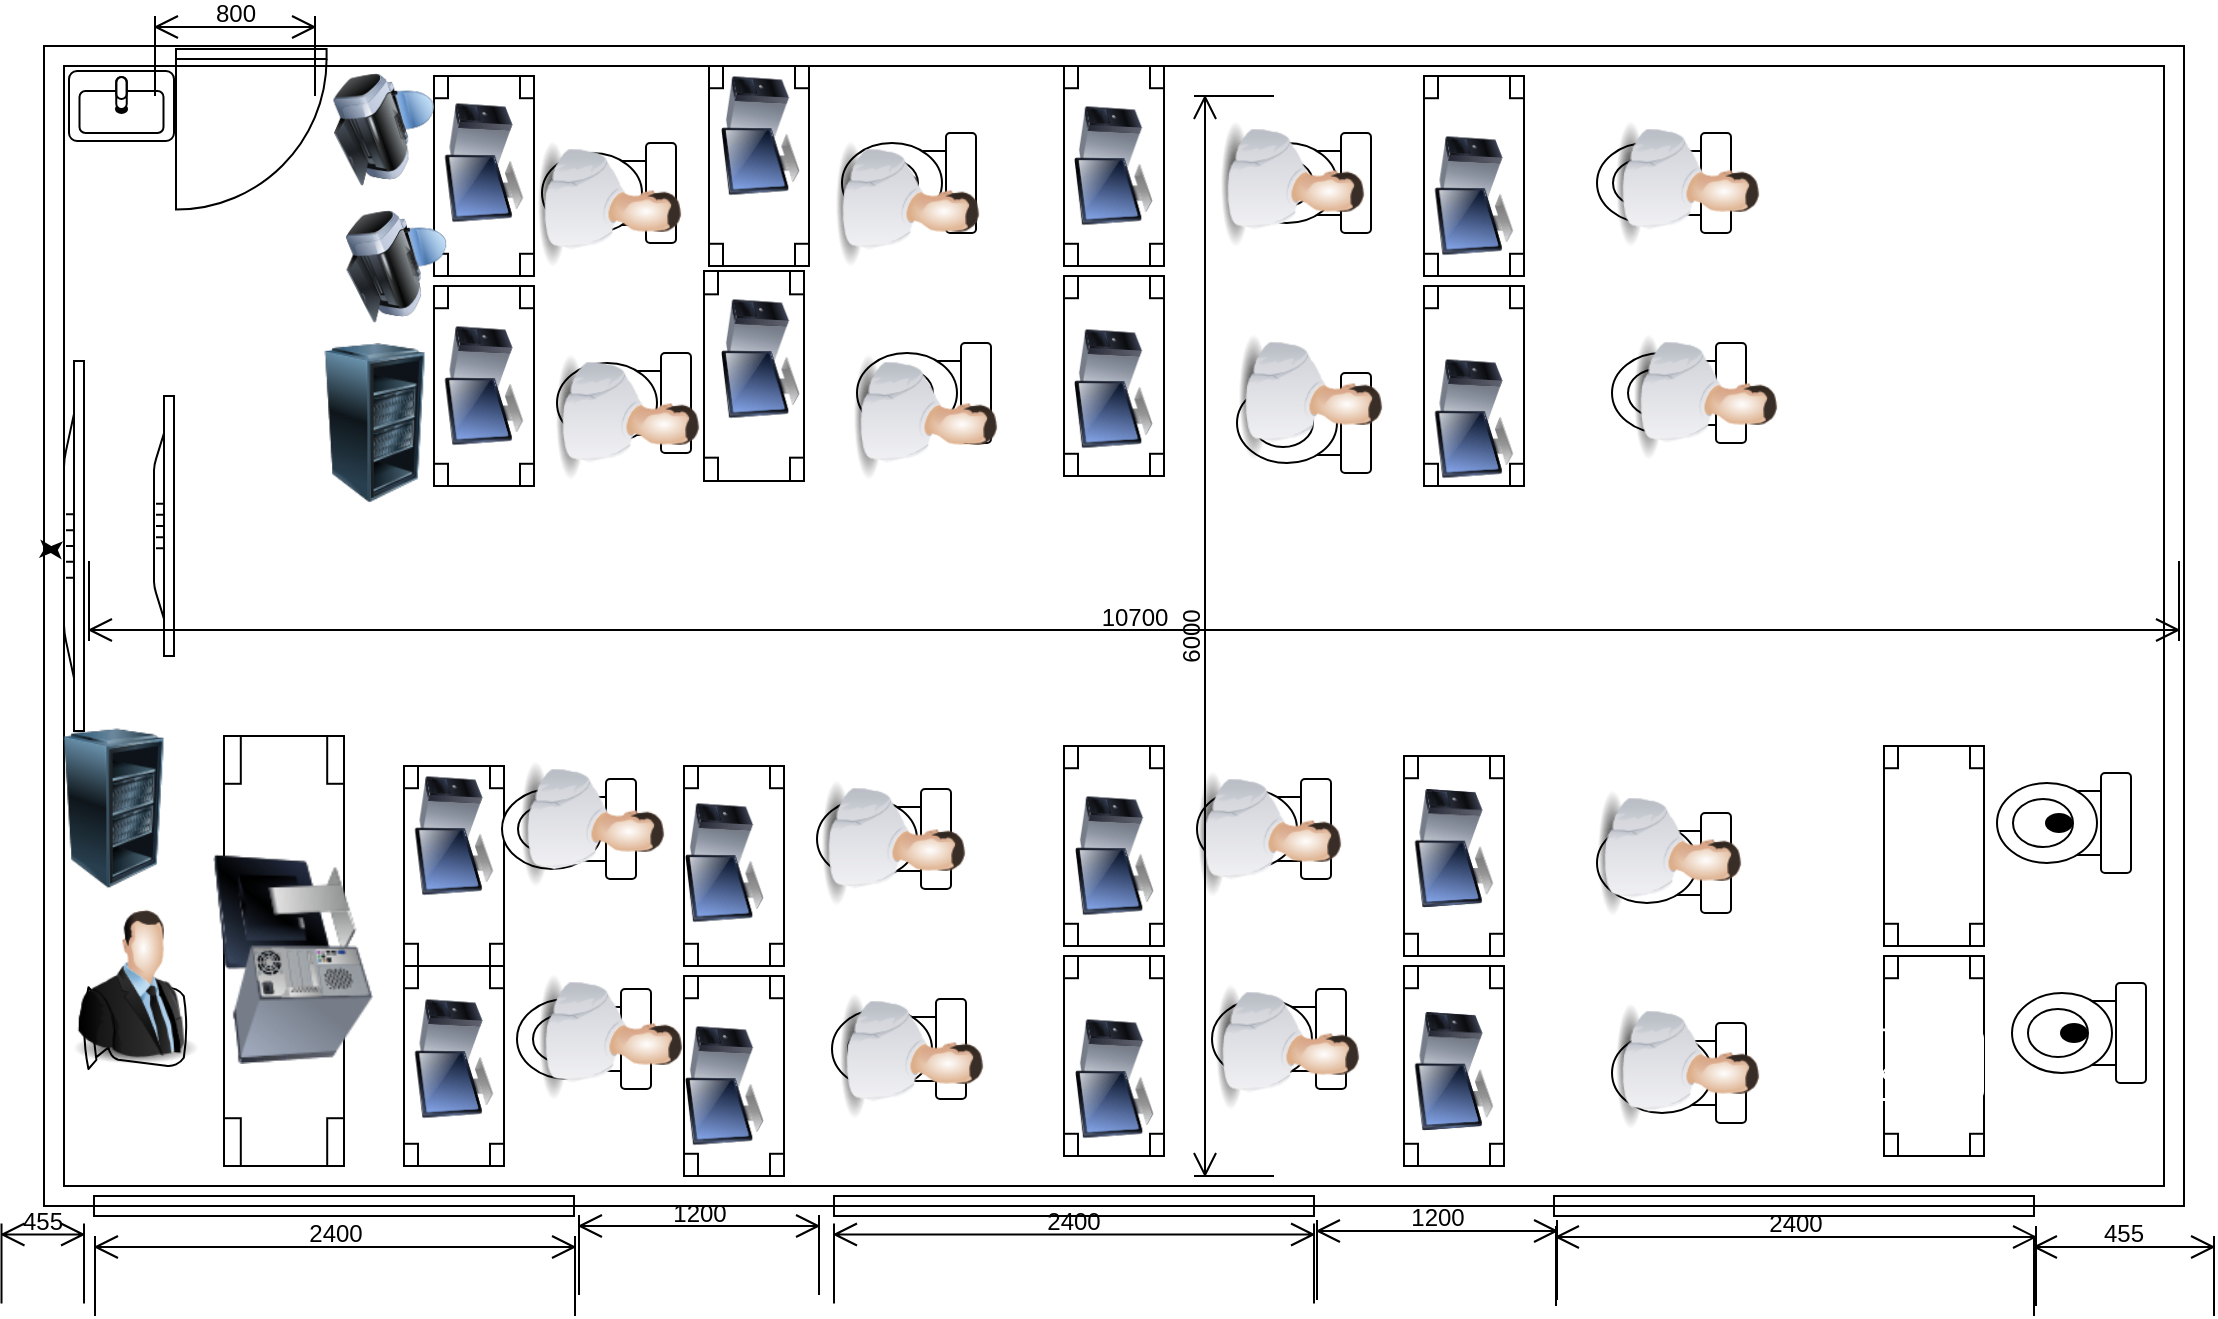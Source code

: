 <mxfile version="24.0.4" type="github">
  <diagram name="Page-1" id="HeFD2c4GuU2t2A8l0plF">
    <mxGraphModel dx="2206" dy="1148" grid="1" gridSize="10" guides="1" tooltips="1" connect="1" arrows="1" fold="1" page="1" pageScale="1" pageWidth="4681" pageHeight="3300" math="0" shadow="0">
      <root>
        <mxCell id="0" />
        <mxCell id="1" parent="0" />
        <mxCell id="A7nooXJ-113mtlK-xGfB-8" value="" style="verticalLabelPosition=bottom;html=1;verticalAlign=top;align=center;shape=mxgraph.floorplan.room;rotation=-90;labelBackgroundColor=none;" vertex="1" parent="1">
          <mxGeometry x="2260" y="60" width="580" height="1070" as="geometry" />
        </mxCell>
        <mxCell id="A7nooXJ-113mtlK-xGfB-10" value="" style="verticalLabelPosition=bottom;html=1;verticalAlign=top;align=center;shape=mxgraph.floorplan.flat_tv;rotation=-90;labelBackgroundColor=none;" vertex="1" parent="1">
          <mxGeometry x="2010" y="540" width="130" height="10" as="geometry" />
        </mxCell>
        <mxCell id="A7nooXJ-113mtlK-xGfB-12" value="" style="verticalLabelPosition=bottom;html=1;verticalAlign=top;align=center;shape=mxgraph.floorplan.table;rotation=90;labelBackgroundColor=none;" vertex="1" parent="1">
          <mxGeometry x="2185" y="345" width="100" height="50" as="geometry" />
        </mxCell>
        <mxCell id="A7nooXJ-113mtlK-xGfB-13" value="" style="verticalLabelPosition=bottom;html=1;verticalAlign=top;align=center;shape=mxgraph.floorplan.table;rotation=90;labelBackgroundColor=none;" vertex="1" parent="1">
          <mxGeometry x="2027.5" y="727.5" width="215" height="60" as="geometry" />
        </mxCell>
        <mxCell id="A7nooXJ-113mtlK-xGfB-14" value="" style="verticalLabelPosition=bottom;html=1;verticalAlign=top;align=center;shape=mxgraph.floorplan.chair;rotation=-90;labelBackgroundColor=none;" vertex="1" parent="1">
          <mxGeometry x="2040" y="770" width="41" height="52" as="geometry" />
        </mxCell>
        <mxCell id="A7nooXJ-113mtlK-xGfB-15" value="" style="verticalLabelPosition=bottom;html=1;verticalAlign=top;align=center;shape=mxgraph.floorplan.window;labelBackgroundColor=none;" vertex="1" parent="1">
          <mxGeometry x="2040" y="880" width="240" height="10" as="geometry" />
        </mxCell>
        <mxCell id="A7nooXJ-113mtlK-xGfB-18" value="" style="verticalLabelPosition=bottom;html=1;verticalAlign=top;align=center;shape=mxgraph.floorplan.window;labelBackgroundColor=none;" vertex="1" parent="1">
          <mxGeometry x="2410" y="880" width="240" height="10" as="geometry" />
        </mxCell>
        <mxCell id="A7nooXJ-113mtlK-xGfB-19" value="" style="verticalLabelPosition=bottom;html=1;verticalAlign=top;align=center;shape=mxgraph.floorplan.window;labelBackgroundColor=none;" vertex="1" parent="1">
          <mxGeometry x="2770" y="880" width="240" height="10" as="geometry" />
        </mxCell>
        <mxCell id="A7nooXJ-113mtlK-xGfB-22" value="" style="verticalLabelPosition=bottom;html=1;verticalAlign=top;align=center;shape=mxgraph.floorplan.table;rotation=90;labelBackgroundColor=none;" vertex="1" parent="1">
          <mxGeometry x="2185" y="450" width="100" height="50" as="geometry" />
        </mxCell>
        <mxCell id="A7nooXJ-113mtlK-xGfB-23" value="" style="verticalLabelPosition=bottom;html=1;verticalAlign=top;align=center;shape=mxgraph.floorplan.table;rotation=90;labelBackgroundColor=none;" vertex="1" parent="1">
          <mxGeometry x="2170" y="690" width="100" height="50" as="geometry" />
        </mxCell>
        <mxCell id="A7nooXJ-113mtlK-xGfB-24" value="" style="verticalLabelPosition=bottom;html=1;verticalAlign=top;align=center;shape=mxgraph.floorplan.table;rotation=90;labelBackgroundColor=none;" vertex="1" parent="1">
          <mxGeometry x="2170" y="790" width="100" height="50" as="geometry" />
        </mxCell>
        <mxCell id="A7nooXJ-113mtlK-xGfB-25" value="" style="verticalLabelPosition=bottom;html=1;verticalAlign=top;align=center;shape=mxgraph.floorplan.table;rotation=90;labelBackgroundColor=none;" vertex="1" parent="1">
          <mxGeometry x="2322.5" y="340" width="100" height="50" as="geometry" />
        </mxCell>
        <mxCell id="A7nooXJ-113mtlK-xGfB-26" value="" style="verticalLabelPosition=bottom;html=1;verticalAlign=top;align=center;shape=mxgraph.floorplan.table;rotation=90;labelBackgroundColor=none;" vertex="1" parent="1">
          <mxGeometry x="2317.5" y="445" width="105" height="50" as="geometry" />
        </mxCell>
        <mxCell id="A7nooXJ-113mtlK-xGfB-27" value="" style="verticalLabelPosition=bottom;html=1;verticalAlign=top;align=center;shape=mxgraph.floorplan.table;rotation=90;labelBackgroundColor=none;" vertex="1" parent="1">
          <mxGeometry x="2500" y="340" width="100" height="50" as="geometry" />
        </mxCell>
        <mxCell id="A7nooXJ-113mtlK-xGfB-28" value="" style="verticalLabelPosition=bottom;html=1;verticalAlign=top;align=center;shape=mxgraph.floorplan.table;rotation=90;labelBackgroundColor=none;" vertex="1" parent="1">
          <mxGeometry x="2500" y="445" width="100" height="50" as="geometry" />
        </mxCell>
        <mxCell id="A7nooXJ-113mtlK-xGfB-29" value="" style="verticalLabelPosition=bottom;html=1;verticalAlign=top;align=center;shape=mxgraph.floorplan.table;rotation=90;labelBackgroundColor=none;" vertex="1" parent="1">
          <mxGeometry x="2680" y="345" width="100" height="50" as="geometry" />
        </mxCell>
        <mxCell id="A7nooXJ-113mtlK-xGfB-30" value="" style="verticalLabelPosition=bottom;html=1;verticalAlign=top;align=center;shape=mxgraph.floorplan.table;rotation=90;labelBackgroundColor=none;" vertex="1" parent="1">
          <mxGeometry x="2680" y="450" width="100" height="50" as="geometry" />
        </mxCell>
        <mxCell id="A7nooXJ-113mtlK-xGfB-31" value="" style="verticalLabelPosition=bottom;html=1;verticalAlign=top;align=center;shape=mxgraph.floorplan.table;rotation=90;labelBackgroundColor=none;" vertex="1" parent="1">
          <mxGeometry x="2310" y="690" width="100" height="50" as="geometry" />
        </mxCell>
        <mxCell id="A7nooXJ-113mtlK-xGfB-32" value="" style="verticalLabelPosition=bottom;html=1;verticalAlign=top;align=center;shape=mxgraph.floorplan.table;rotation=90;labelBackgroundColor=none;" vertex="1" parent="1">
          <mxGeometry x="2310" y="795" width="100" height="50" as="geometry" />
        </mxCell>
        <mxCell id="A7nooXJ-113mtlK-xGfB-33" value="" style="verticalLabelPosition=bottom;html=1;verticalAlign=top;align=center;shape=mxgraph.floorplan.table;rotation=90;labelBackgroundColor=none;" vertex="1" parent="1">
          <mxGeometry x="2500" y="680" width="100" height="50" as="geometry" />
        </mxCell>
        <mxCell id="A7nooXJ-113mtlK-xGfB-34" value="" style="verticalLabelPosition=bottom;html=1;verticalAlign=top;align=center;shape=mxgraph.floorplan.table;rotation=90;labelBackgroundColor=none;" vertex="1" parent="1">
          <mxGeometry x="2500" y="785" width="100" height="50" as="geometry" />
        </mxCell>
        <mxCell id="A7nooXJ-113mtlK-xGfB-35" value="" style="verticalLabelPosition=bottom;html=1;verticalAlign=top;align=center;shape=mxgraph.floorplan.table;rotation=90;labelBackgroundColor=none;" vertex="1" parent="1">
          <mxGeometry x="2670" y="685" width="100" height="50" as="geometry" />
        </mxCell>
        <mxCell id="A7nooXJ-113mtlK-xGfB-36" value="" style="verticalLabelPosition=bottom;html=1;verticalAlign=top;align=center;shape=mxgraph.floorplan.table;rotation=90;labelBackgroundColor=none;" vertex="1" parent="1">
          <mxGeometry x="2670" y="790" width="100" height="50" as="geometry" />
        </mxCell>
        <mxCell id="A7nooXJ-113mtlK-xGfB-37" value="" style="verticalLabelPosition=bottom;html=1;verticalAlign=top;align=center;shape=mxgraph.floorplan.table;rotation=90;labelBackgroundColor=none;" vertex="1" parent="1">
          <mxGeometry x="2910" y="680" width="100" height="50" as="geometry" />
        </mxCell>
        <mxCell id="A7nooXJ-113mtlK-xGfB-38" value="" style="verticalLabelPosition=bottom;html=1;verticalAlign=top;align=center;shape=mxgraph.floorplan.table;rotation=90;labelBackgroundColor=none;" vertex="1" parent="1">
          <mxGeometry x="2910" y="785" width="100" height="50" as="geometry" />
        </mxCell>
        <mxCell id="A7nooXJ-113mtlK-xGfB-39" value="" style="verticalLabelPosition=bottom;html=1;verticalAlign=top;align=center;shape=mxgraph.floorplan.toilet;rotation=90;labelBackgroundColor=none;" vertex="1" parent="1">
          <mxGeometry x="2280" y="450" width="50" height="67" as="geometry" />
        </mxCell>
        <mxCell id="A7nooXJ-113mtlK-xGfB-40" value="" style="verticalLabelPosition=bottom;html=1;verticalAlign=top;align=center;shape=mxgraph.floorplan.toilet;rotation=90;labelBackgroundColor=none;" vertex="1" parent="1">
          <mxGeometry x="2272.5" y="345" width="50" height="67" as="geometry" />
        </mxCell>
        <mxCell id="A7nooXJ-113mtlK-xGfB-41" value="" style="verticalLabelPosition=bottom;html=1;verticalAlign=top;align=center;shape=mxgraph.floorplan.toilet;rotation=90;labelBackgroundColor=none;" vertex="1" parent="1">
          <mxGeometry x="2430" y="445" width="50" height="67" as="geometry" />
        </mxCell>
        <mxCell id="A7nooXJ-113mtlK-xGfB-42" value="" style="verticalLabelPosition=bottom;html=1;verticalAlign=top;align=center;shape=mxgraph.floorplan.toilet;rotation=90;labelBackgroundColor=none;" vertex="1" parent="1">
          <mxGeometry x="2422.5" y="340" width="50" height="67" as="geometry" />
        </mxCell>
        <mxCell id="A7nooXJ-113mtlK-xGfB-43" value="" style="verticalLabelPosition=bottom;html=1;verticalAlign=top;align=center;shape=mxgraph.floorplan.toilet;rotation=90;labelBackgroundColor=none;" vertex="1" parent="1">
          <mxGeometry x="2620" y="460" width="50" height="67" as="geometry" />
        </mxCell>
        <mxCell id="A7nooXJ-113mtlK-xGfB-44" value="" style="verticalLabelPosition=bottom;html=1;verticalAlign=top;align=center;shape=mxgraph.floorplan.toilet;rotation=90;labelBackgroundColor=none;" vertex="1" parent="1">
          <mxGeometry x="2620" y="340" width="50" height="67" as="geometry" />
        </mxCell>
        <mxCell id="A7nooXJ-113mtlK-xGfB-45" value="" style="verticalLabelPosition=bottom;html=1;verticalAlign=top;align=center;shape=mxgraph.floorplan.toilet;rotation=90;labelBackgroundColor=none;" vertex="1" parent="1">
          <mxGeometry x="2807.5" y="445" width="50" height="67" as="geometry" />
        </mxCell>
        <mxCell id="A7nooXJ-113mtlK-xGfB-46" value="" style="verticalLabelPosition=bottom;html=1;verticalAlign=top;align=center;shape=mxgraph.floorplan.toilet;rotation=90;labelBackgroundColor=none;" vertex="1" parent="1">
          <mxGeometry x="2800" y="340" width="50" height="67" as="geometry" />
        </mxCell>
        <mxCell id="A7nooXJ-113mtlK-xGfB-47" value="" style="verticalLabelPosition=bottom;html=1;verticalAlign=top;align=center;shape=mxgraph.floorplan.toilet;rotation=90;labelBackgroundColor=none;" vertex="1" parent="1">
          <mxGeometry x="2260" y="768" width="50" height="67" as="geometry" />
        </mxCell>
        <mxCell id="A7nooXJ-113mtlK-xGfB-48" value="" style="verticalLabelPosition=bottom;html=1;verticalAlign=top;align=center;shape=mxgraph.floorplan.toilet;rotation=90;labelBackgroundColor=none;" vertex="1" parent="1">
          <mxGeometry x="2252.5" y="663" width="50" height="67" as="geometry" />
        </mxCell>
        <mxCell id="A7nooXJ-113mtlK-xGfB-49" value="" style="verticalLabelPosition=bottom;html=1;verticalAlign=top;align=center;shape=mxgraph.floorplan.toilet;rotation=90;labelBackgroundColor=none;" vertex="1" parent="1">
          <mxGeometry x="2417.5" y="773" width="50" height="67" as="geometry" />
        </mxCell>
        <mxCell id="A7nooXJ-113mtlK-xGfB-50" value="" style="verticalLabelPosition=bottom;html=1;verticalAlign=top;align=center;shape=mxgraph.floorplan.toilet;rotation=90;labelBackgroundColor=none;" vertex="1" parent="1">
          <mxGeometry x="2410" y="668" width="50" height="67" as="geometry" />
        </mxCell>
        <mxCell id="A7nooXJ-113mtlK-xGfB-51" value="" style="verticalLabelPosition=bottom;html=1;verticalAlign=top;align=center;shape=mxgraph.floorplan.toilet;rotation=90;labelBackgroundColor=none;" vertex="1" parent="1">
          <mxGeometry x="2607.5" y="768" width="50" height="67" as="geometry" />
        </mxCell>
        <mxCell id="A7nooXJ-113mtlK-xGfB-52" value="" style="verticalLabelPosition=bottom;html=1;verticalAlign=top;align=center;shape=mxgraph.floorplan.toilet;rotation=90;labelBackgroundColor=none;" vertex="1" parent="1">
          <mxGeometry x="2600" y="663" width="50" height="67" as="geometry" />
        </mxCell>
        <mxCell id="A7nooXJ-113mtlK-xGfB-53" value="" style="verticalLabelPosition=bottom;html=1;verticalAlign=top;align=center;shape=mxgraph.floorplan.toilet;rotation=90;labelBackgroundColor=none;" vertex="1" parent="1">
          <mxGeometry x="2807.5" y="785" width="50" height="67" as="geometry" />
        </mxCell>
        <mxCell id="A7nooXJ-113mtlK-xGfB-54" value="" style="verticalLabelPosition=bottom;html=1;verticalAlign=top;align=center;shape=mxgraph.floorplan.toilet;rotation=90;labelBackgroundColor=none;" vertex="1" parent="1">
          <mxGeometry x="2800" y="680" width="50" height="67" as="geometry" />
        </mxCell>
        <mxCell id="A7nooXJ-113mtlK-xGfB-55" value="" style="verticalLabelPosition=bottom;html=1;verticalAlign=top;align=center;shape=mxgraph.floorplan.toilet;rotation=90;labelBackgroundColor=none;" vertex="1" parent="1">
          <mxGeometry x="3007.5" y="765" width="50" height="67" as="geometry" />
        </mxCell>
        <mxCell id="A7nooXJ-113mtlK-xGfB-56" value="" style="verticalLabelPosition=bottom;html=1;verticalAlign=top;align=center;shape=mxgraph.floorplan.toilet;rotation=90;labelBackgroundColor=none;" vertex="1" parent="1">
          <mxGeometry x="3000" y="660" width="50" height="67" as="geometry" />
        </mxCell>
        <mxCell id="A7nooXJ-113mtlK-xGfB-65" value="&lt;span style=&quot;color: rgba(0, 0, 0, 0); font-family: monospace; font-size: 0px; text-align: start;&quot;&gt;%3CmxGraphModel%3E%3Croot%3E%3CmxCell%20id%3D%220%22%2F%3E%3CmxCell%20id%3D%221%22%20parent%3D%220%22%2F%3E%3CmxCell%20id%3D%222%22%20value%3D%22%22%20style%3D%22points%3D%5B%5B0.13%2C0.02%2C0%5D%2C%5B0.5%2C0%2C0%5D%2C%5B0.87%2C0.02%2C0%5D%2C%5B0.885%2C0.4%2C0%5D%2C%5B0.985%2C0.985%2C0%5D%2C%5B0.5%2C1%2C0%5D%2C%5B0.015%2C0.985%2C0%5D%2C%5B0.115%2C0.4%2C0%5D%5D%3BverticalLabelPosition%3Dbottom%3Bsketch%3D0%3Bhtml%3D1%3BverticalAlign%3Dtop%3Baspect%3Dfixed%3Balign%3Dcenter%3BpointerEvents%3D1%3Bshape%3Dmxgraph.cisco19.laptop%3BfillColor%3D%23005073%3BstrokeColor%3Dnone%3Brotation%3D-90%3B%22%20vertex%3D%221%22%20parent%3D%221%22%3E%3CmxGeometry%20x%3D%222210%22%20y%3D%22460%22%20width%3D%2250%22%20height%3D%2235%22%20as%3D%22geometry%22%2F%3E%3C%2FmxCell%3E%3C%2Froot%3E%3C%2FmxGraphModel%3E&lt;/span&gt;" style="points=[[0.13,0.02,0],[0.5,0,0],[0.87,0.02,0],[0.885,0.4,0],[0.985,0.985,0],[0.5,1,0],[0.015,0.985,0],[0.115,0.4,0]];verticalLabelPosition=bottom;sketch=0;html=1;verticalAlign=top;aspect=fixed;align=center;pointerEvents=1;shape=mxgraph.cisco19.laptop;strokeColor=none;rotation=-90;labelBackgroundColor=none;" vertex="1" parent="1">
          <mxGeometry x="2192.5" y="800" width="50" height="35" as="geometry" />
        </mxCell>
        <mxCell id="A7nooXJ-113mtlK-xGfB-66" value="" style="points=[[0.13,0.02,0],[0.5,0,0],[0.87,0.02,0],[0.885,0.4,0],[0.985,0.985,0],[0.5,1,0],[0.015,0.985,0],[0.115,0.4,0]];verticalLabelPosition=bottom;sketch=0;html=1;verticalAlign=top;aspect=fixed;align=center;pointerEvents=1;shape=mxgraph.cisco19.laptop;strokeColor=none;rotation=-90;labelBackgroundColor=none;" vertex="1" parent="1">
          <mxGeometry x="2192.5" y="692.5" width="50" height="35" as="geometry" />
        </mxCell>
        <mxCell id="A7nooXJ-113mtlK-xGfB-67" value="&lt;span style=&quot;color: rgba(0, 0, 0, 0); font-family: monospace; font-size: 0px; text-align: start;&quot;&gt;%3CmxGraphModel%3E%3Croot%3E%3CmxCell%20id%3D%220%22%2F%3E%3CmxCell%20id%3D%221%22%20parent%3D%220%22%2F%3E%3CmxCell%20id%3D%222%22%20value%3D%22%22%20style%3D%22points%3D%5B%5B0.13%2C0.02%2C0%5D%2C%5B0.5%2C0%2C0%5D%2C%5B0.87%2C0.02%2C0%5D%2C%5B0.885%2C0.4%2C0%5D%2C%5B0.985%2C0.985%2C0%5D%2C%5B0.5%2C1%2C0%5D%2C%5B0.015%2C0.985%2C0%5D%2C%5B0.115%2C0.4%2C0%5D%5D%3BverticalLabelPosition%3Dbottom%3Bsketch%3D0%3Bhtml%3D1%3BverticalAlign%3Dtop%3Baspect%3Dfixed%3Balign%3Dcenter%3BpointerEvents%3D1%3Bshape%3Dmxgraph.cisco19.laptop%3BfillColor%3D%23005073%3BstrokeColor%3Dnone%3Brotation%3D-90%3B%22%20vertex%3D%221%22%20parent%3D%221%22%3E%3CmxGeometry%20x%3D%222210%22%20y%3D%22460%22%20width%3D%2250%22%20height%3D%2235%22%20as%3D%22geometry%22%2F%3E%3C%2FmxCell%3E%3C%2Froot%3E%3C%2FmxGraphModel%3E&lt;/span&gt;" style="points=[[0.13,0.02,0],[0.5,0,0],[0.87,0.02,0],[0.885,0.4,0],[0.985,0.985,0],[0.5,1,0],[0.015,0.985,0],[0.115,0.4,0]];verticalLabelPosition=bottom;sketch=0;html=1;verticalAlign=top;aspect=fixed;align=center;pointerEvents=1;shape=mxgraph.cisco19.laptop;strokeColor=none;rotation=-90;labelBackgroundColor=none;" vertex="1" parent="1">
          <mxGeometry x="2335" y="817" width="50" height="35" as="geometry" />
        </mxCell>
        <mxCell id="A7nooXJ-113mtlK-xGfB-68" value="" style="points=[[0.13,0.02,0],[0.5,0,0],[0.87,0.02,0],[0.885,0.4,0],[0.985,0.985,0],[0.5,1,0],[0.015,0.985,0],[0.115,0.4,0]];verticalLabelPosition=bottom;sketch=0;html=1;verticalAlign=top;aspect=fixed;align=center;pointerEvents=1;shape=mxgraph.cisco19.laptop;strokeColor=none;rotation=-90;labelBackgroundColor=none;" vertex="1" parent="1">
          <mxGeometry x="2335" y="709.5" width="50" height="35" as="geometry" />
        </mxCell>
        <mxCell id="A7nooXJ-113mtlK-xGfB-69" value="&lt;span style=&quot;color: rgba(0, 0, 0, 0); font-family: monospace; font-size: 0px; text-align: start;&quot;&gt;%3CmxGraphModel%3E%3Croot%3E%3CmxCell%20id%3D%220%22%2F%3E%3CmxCell%20id%3D%221%22%20parent%3D%220%22%2F%3E%3CmxCell%20id%3D%222%22%20value%3D%22%22%20style%3D%22points%3D%5B%5B0.13%2C0.02%2C0%5D%2C%5B0.5%2C0%2C0%5D%2C%5B0.87%2C0.02%2C0%5D%2C%5B0.885%2C0.4%2C0%5D%2C%5B0.985%2C0.985%2C0%5D%2C%5B0.5%2C1%2C0%5D%2C%5B0.015%2C0.985%2C0%5D%2C%5B0.115%2C0.4%2C0%5D%5D%3BverticalLabelPosition%3Dbottom%3Bsketch%3D0%3Bhtml%3D1%3BverticalAlign%3Dtop%3Baspect%3Dfixed%3Balign%3Dcenter%3BpointerEvents%3D1%3Bshape%3Dmxgraph.cisco19.laptop%3BfillColor%3D%23005073%3BstrokeColor%3Dnone%3Brotation%3D-90%3B%22%20vertex%3D%221%22%20parent%3D%221%22%3E%3CmxGeometry%20x%3D%222210%22%20y%3D%22460%22%20width%3D%2250%22%20height%3D%2235%22%20as%3D%22geometry%22%2F%3E%3C%2FmxCell%3E%3C%2Froot%3E%3C%2FmxGraphModel%3E&lt;/span&gt;" style="points=[[0.13,0.02,0],[0.5,0,0],[0.87,0.02,0],[0.885,0.4,0],[0.985,0.985,0],[0.5,1,0],[0.015,0.985,0],[0.115,0.4,0]];verticalLabelPosition=bottom;sketch=0;html=1;verticalAlign=top;aspect=fixed;align=center;pointerEvents=1;shape=mxgraph.cisco19.laptop;strokeColor=none;rotation=-90;labelBackgroundColor=none;" vertex="1" parent="1">
          <mxGeometry x="2520" y="793.75" width="50" height="35" as="geometry" />
        </mxCell>
        <mxCell id="A7nooXJ-113mtlK-xGfB-70" value="" style="points=[[0.13,0.02,0],[0.5,0,0],[0.87,0.02,0],[0.885,0.4,0],[0.985,0.985,0],[0.5,1,0],[0.015,0.985,0],[0.115,0.4,0]];verticalLabelPosition=bottom;sketch=0;html=1;verticalAlign=top;aspect=fixed;align=center;pointerEvents=1;shape=mxgraph.cisco19.laptop;strokeColor=none;rotation=-90;labelBackgroundColor=none;" vertex="1" parent="1">
          <mxGeometry x="2520" y="686.25" width="50" height="35" as="geometry" />
        </mxCell>
        <mxCell id="A7nooXJ-113mtlK-xGfB-71" value="&lt;span style=&quot;color: rgba(0, 0, 0, 0); font-family: monospace; font-size: 0px; text-align: start;&quot;&gt;%3CmxGraphModel%3E%3Croot%3E%3CmxCell%20id%3D%220%22%2F%3E%3CmxCell%20id%3D%221%22%20parent%3D%220%22%2F%3E%3CmxCell%20id%3D%222%22%20value%3D%22%22%20style%3D%22points%3D%5B%5B0.13%2C0.02%2C0%5D%2C%5B0.5%2C0%2C0%5D%2C%5B0.87%2C0.02%2C0%5D%2C%5B0.885%2C0.4%2C0%5D%2C%5B0.985%2C0.985%2C0%5D%2C%5B0.5%2C1%2C0%5D%2C%5B0.015%2C0.985%2C0%5D%2C%5B0.115%2C0.4%2C0%5D%5D%3BverticalLabelPosition%3Dbottom%3Bsketch%3D0%3Bhtml%3D1%3BverticalAlign%3Dtop%3Baspect%3Dfixed%3Balign%3Dcenter%3BpointerEvents%3D1%3Bshape%3Dmxgraph.cisco19.laptop%3BfillColor%3D%23005073%3BstrokeColor%3Dnone%3Brotation%3D-90%3B%22%20vertex%3D%221%22%20parent%3D%221%22%3E%3CmxGeometry%20x%3D%222210%22%20y%3D%22460%22%20width%3D%2250%22%20height%3D%2235%22%20as%3D%22geometry%22%2F%3E%3C%2FmxCell%3E%3C%2Froot%3E%3C%2FmxGraphModel%3E&lt;/span&gt;" style="points=[[0.13,0.02,0],[0.5,0,0],[0.87,0.02,0],[0.885,0.4,0],[0.985,0.985,0],[0.5,1,0],[0.015,0.985,0],[0.115,0.4,0]];verticalLabelPosition=bottom;sketch=0;html=1;verticalAlign=top;aspect=fixed;align=center;pointerEvents=1;shape=mxgraph.cisco19.laptop;strokeColor=none;rotation=-90;labelBackgroundColor=none;" vertex="1" parent="1">
          <mxGeometry x="2695" y="787.5" width="50" height="35" as="geometry" />
        </mxCell>
        <mxCell id="A7nooXJ-113mtlK-xGfB-72" value="" style="points=[[0.13,0.02,0],[0.5,0,0],[0.87,0.02,0],[0.885,0.4,0],[0.985,0.985,0],[0.5,1,0],[0.015,0.985,0],[0.115,0.4,0]];verticalLabelPosition=bottom;sketch=0;html=1;verticalAlign=top;aspect=fixed;align=center;pointerEvents=1;shape=mxgraph.cisco19.laptop;strokeColor=none;rotation=-90;labelBackgroundColor=none;" vertex="1" parent="1">
          <mxGeometry x="2695" y="680" width="50" height="35" as="geometry" />
        </mxCell>
        <mxCell id="A7nooXJ-113mtlK-xGfB-76" value="" style="points=[[0.03,0.36,0],[0.18,0,0],[0.5,0.34,0],[0.82,0,0],[0.97,0.36,0],[1,0.67,0],[0.975,0.975,0],[0.5,1,0],[0.025,0.975,0],[0,0.67,0]];verticalLabelPosition=bottom;sketch=0;html=1;verticalAlign=top;aspect=fixed;align=center;pointerEvents=1;shape=mxgraph.cisco19.wireless_access_point;strokeColor=none;labelBackgroundColor=none;" vertex="1" parent="1">
          <mxGeometry x="2930" y="777.5" width="55" height="55" as="geometry" />
        </mxCell>
        <mxCell id="A7nooXJ-113mtlK-xGfB-80" value="" style="verticalLabelPosition=bottom;html=1;verticalAlign=top;align=center;shape=mxgraph.floorplan.sink_22;labelBackgroundColor=none;" vertex="1" parent="1">
          <mxGeometry x="2027.5" y="317.5" width="52.5" height="35" as="geometry" />
        </mxCell>
        <mxCell id="A7nooXJ-113mtlK-xGfB-81" value="" style="verticalLabelPosition=bottom;html=1;verticalAlign=top;align=center;shape=mxgraph.floorplan.flat_tv;rotation=-90;labelBackgroundColor=none;" vertex="1" parent="1">
          <mxGeometry x="1937.5" y="550" width="185" height="10" as="geometry" />
        </mxCell>
        <mxCell id="A7nooXJ-113mtlK-xGfB-82" value="" style="verticalLabelPosition=bottom;html=1;verticalAlign=top;align=center;shape=mxgraph.floorplan.doorLeft;aspect=fixed;labelBackgroundColor=none;" vertex="1" parent="1">
          <mxGeometry x="2081" y="306.5" width="75.29" height="80" as="geometry" />
        </mxCell>
        <mxCell id="A7nooXJ-113mtlK-xGfB-85" value="" style="image;html=1;image=img/lib/clip_art/people/Suit_Man_128x128.png;labelBackgroundColor=none;" vertex="1" parent="1">
          <mxGeometry x="2020.5" y="735" width="80" height="80" as="geometry" />
        </mxCell>
        <mxCell id="A7nooXJ-113mtlK-xGfB-86" value="" style="image;html=1;image=img/lib/clip_art/people/Worker_Man_128x128.png;rotation=90;labelBackgroundColor=none;" vertex="1" parent="1">
          <mxGeometry x="2261" y="343.5" width="80" height="80" as="geometry" />
        </mxCell>
        <mxCell id="A7nooXJ-113mtlK-xGfB-87" value="" style="image;html=1;image=img/lib/clip_art/people/Worker_Man_128x128.png;rotation=90;labelBackgroundColor=none;" vertex="1" parent="1">
          <mxGeometry x="2270" y="450" width="80" height="80" as="geometry" />
        </mxCell>
        <mxCell id="A7nooXJ-113mtlK-xGfB-90" value="" style="image;html=1;image=img/lib/clip_art/people/Worker_Man_128x128.png;rotation=90;labelBackgroundColor=none;" vertex="1" parent="1">
          <mxGeometry x="2410" y="343.5" width="80" height="80" as="geometry" />
        </mxCell>
        <mxCell id="A7nooXJ-113mtlK-xGfB-91" value="" style="image;html=1;image=img/lib/clip_art/people/Worker_Man_128x128.png;rotation=90;labelBackgroundColor=none;" vertex="1" parent="1">
          <mxGeometry x="2419" y="450" width="80" height="80" as="geometry" />
        </mxCell>
        <mxCell id="A7nooXJ-113mtlK-xGfB-92" value="" style="image;html=1;image=img/lib/clip_art/people/Worker_Man_128x128.png;rotation=90;labelBackgroundColor=none;" vertex="1" parent="1">
          <mxGeometry x="2602.5" y="333.5" width="80" height="80" as="geometry" />
        </mxCell>
        <mxCell id="A7nooXJ-113mtlK-xGfB-93" value="" style="image;html=1;image=img/lib/clip_art/people/Worker_Man_128x128.png;rotation=90;labelBackgroundColor=none;" vertex="1" parent="1">
          <mxGeometry x="2611.5" y="440" width="80" height="80" as="geometry" />
        </mxCell>
        <mxCell id="A7nooXJ-113mtlK-xGfB-95" value="" style="image;html=1;image=img/lib/clip_art/people/Worker_Man_128x128.png;rotation=90;labelBackgroundColor=none;" vertex="1" parent="1">
          <mxGeometry x="2800" y="333.5" width="80" height="80" as="geometry" />
        </mxCell>
        <mxCell id="A7nooXJ-113mtlK-xGfB-96" value="" style="image;html=1;image=img/lib/clip_art/people/Worker_Man_128x128.png;rotation=90;labelBackgroundColor=none;" vertex="1" parent="1">
          <mxGeometry x="2809" y="440" width="80" height="80" as="geometry" />
        </mxCell>
        <mxCell id="A7nooXJ-113mtlK-xGfB-97" value="" style="image;html=1;image=img/lib/clip_art/people/Worker_Man_128x128.png;rotation=90;labelBackgroundColor=none;" vertex="1" parent="1">
          <mxGeometry x="2252.5" y="653.5" width="80" height="80" as="geometry" />
        </mxCell>
        <mxCell id="A7nooXJ-113mtlK-xGfB-98" value="" style="image;html=1;image=img/lib/clip_art/people/Worker_Man_128x128.png;rotation=90;labelBackgroundColor=none;" vertex="1" parent="1">
          <mxGeometry x="2261.5" y="760" width="80" height="80" as="geometry" />
        </mxCell>
        <mxCell id="A7nooXJ-113mtlK-xGfB-99" value="" style="image;html=1;image=img/lib/clip_art/people/Worker_Man_128x128.png;rotation=90;labelBackgroundColor=none;" vertex="1" parent="1">
          <mxGeometry x="2403" y="663" width="80" height="80" as="geometry" />
        </mxCell>
        <mxCell id="A7nooXJ-113mtlK-xGfB-100" value="" style="image;html=1;image=img/lib/clip_art/people/Worker_Man_128x128.png;rotation=90;labelBackgroundColor=none;" vertex="1" parent="1">
          <mxGeometry x="2412" y="769.5" width="80" height="80" as="geometry" />
        </mxCell>
        <mxCell id="A7nooXJ-113mtlK-xGfB-101" value="" style="image;html=1;image=img/lib/clip_art/people/Worker_Man_128x128.png;rotation=90;labelBackgroundColor=none;" vertex="1" parent="1">
          <mxGeometry x="2591" y="658.5" width="80" height="80" as="geometry" />
        </mxCell>
        <mxCell id="A7nooXJ-113mtlK-xGfB-102" value="" style="image;html=1;image=img/lib/clip_art/people/Worker_Man_128x128.png;rotation=90;labelBackgroundColor=none;" vertex="1" parent="1">
          <mxGeometry x="2600" y="765" width="80" height="80" as="geometry" />
        </mxCell>
        <mxCell id="A7nooXJ-113mtlK-xGfB-103" value="" style="image;html=1;image=img/lib/clip_art/people/Worker_Man_128x128.png;rotation=90;labelBackgroundColor=none;" vertex="1" parent="1">
          <mxGeometry x="2791" y="668" width="80" height="80" as="geometry" />
        </mxCell>
        <mxCell id="A7nooXJ-113mtlK-xGfB-104" value="" style="image;html=1;image=img/lib/clip_art/people/Worker_Man_128x128.png;rotation=90;labelBackgroundColor=none;" vertex="1" parent="1">
          <mxGeometry x="2800" y="774.5" width="80" height="80" as="geometry" />
        </mxCell>
        <mxCell id="A7nooXJ-113mtlK-xGfB-106" value="" style="endArrow=classic;startArrow=classic;html=1;rounded=0;exitX=0.489;exitY=-0.3;exitDx=0;exitDy=0;exitPerimeter=0;labelBackgroundColor=none;fontColor=default;" edge="1" parent="1" source="A7nooXJ-113mtlK-xGfB-81" target="A7nooXJ-113mtlK-xGfB-8">
          <mxGeometry width="50" height="50" relative="1" as="geometry">
            <mxPoint x="2590" y="570" as="sourcePoint" />
            <mxPoint x="2640" y="520" as="targetPoint" />
          </mxGeometry>
        </mxCell>
        <mxCell id="A7nooXJ-113mtlK-xGfB-108" value="10700" style="shape=dimension;direction=north;whiteSpace=wrap;html=1;align=center;points=[];verticalAlign=bottom;labelBackgroundColor=none;horizontal=0;spacingBottom=3;rotation=90;" vertex="1" parent="1">
          <mxGeometry x="2540" y="60" width="40" height="1045" as="geometry" />
        </mxCell>
        <mxCell id="A7nooXJ-113mtlK-xGfB-109" value="6000" style="shape=dimension;direction=south;whiteSpace=wrap;html=1;align=center;points=[];verticalAlign=top;labelBackgroundColor=none;horizontal=0;spacingTop=-15;" vertex="1" parent="1">
          <mxGeometry x="2590" y="330" width="40" height="540" as="geometry" />
        </mxCell>
        <mxCell id="A7nooXJ-113mtlK-xGfB-110" value="800" style="shape=dimension;direction=south;whiteSpace=wrap;html=1;align=center;points=[];verticalAlign=top;labelBackgroundColor=none;horizontal=0;spacingTop=-15;rotation=90;" vertex="1" parent="1">
          <mxGeometry x="2090.5" y="270" width="40" height="80" as="geometry" />
        </mxCell>
        <mxCell id="A7nooXJ-113mtlK-xGfB-112" value="2400" style="shape=dimension;direction=south;whiteSpace=wrap;html=1;align=center;points=[];verticalAlign=top;labelBackgroundColor=none;horizontal=0;spacingTop=-15;rotation=90;" vertex="1" parent="1">
          <mxGeometry x="2140.5" y="800" width="40" height="240" as="geometry" />
        </mxCell>
        <mxCell id="A7nooXJ-113mtlK-xGfB-113" value="2400" style="shape=dimension;direction=south;whiteSpace=wrap;html=1;align=center;points=[];verticalAlign=top;labelBackgroundColor=none;horizontal=0;spacingTop=-15;rotation=90;" vertex="1" parent="1">
          <mxGeometry x="2510" y="793.75" width="40" height="240" as="geometry" />
        </mxCell>
        <mxCell id="A7nooXJ-113mtlK-xGfB-114" value="2400" style="shape=dimension;direction=south;whiteSpace=wrap;html=1;align=center;points=[];verticalAlign=top;labelBackgroundColor=none;horizontal=0;spacingTop=-15;rotation=90;" vertex="1" parent="1">
          <mxGeometry x="2871" y="795" width="40" height="240" as="geometry" />
        </mxCell>
        <mxCell id="A7nooXJ-113mtlK-xGfB-115" value="455" style="shape=dimension;direction=south;whiteSpace=wrap;html=1;align=center;points=[];verticalAlign=top;labelBackgroundColor=none;horizontal=0;spacingTop=-15;rotation=90;" vertex="1" parent="1">
          <mxGeometry x="3035" y="875" width="40" height="90" as="geometry" />
        </mxCell>
        <mxCell id="A7nooXJ-113mtlK-xGfB-117" value="455" style="shape=dimension;direction=south;whiteSpace=wrap;html=1;align=center;points=[];verticalAlign=top;labelBackgroundColor=none;horizontal=0;spacingTop=-15;rotation=90;" vertex="1" parent="1">
          <mxGeometry x="1994.38" y="893.13" width="40" height="41.25" as="geometry" />
        </mxCell>
        <mxCell id="A7nooXJ-113mtlK-xGfB-118" value="1200" style="shape=dimension;direction=south;whiteSpace=wrap;html=1;align=center;points=[];verticalAlign=top;labelBackgroundColor=none;horizontal=0;spacingTop=-15;rotation=90;" vertex="1" parent="1">
          <mxGeometry x="2322.5" y="849.5" width="40" height="120" as="geometry" />
        </mxCell>
        <mxCell id="A7nooXJ-113mtlK-xGfB-119" value="1200" style="shape=dimension;direction=south;whiteSpace=wrap;html=1;align=center;points=[];verticalAlign=top;labelBackgroundColor=none;horizontal=0;spacingTop=-15;rotation=90;" vertex="1" parent="1">
          <mxGeometry x="2691.5" y="852" width="40" height="120" as="geometry" />
        </mxCell>
        <mxCell id="A7nooXJ-113mtlK-xGfB-120" value="" style="image;html=1;image=img/lib/clip_art/computers/Monitor_Tower_128x128.png;rotation=-90;" vertex="1" parent="1">
          <mxGeometry x="2205.25" y="343.5" width="59.5" height="40" as="geometry" />
        </mxCell>
        <mxCell id="A7nooXJ-113mtlK-xGfB-121" value="" style="image;html=1;image=img/lib/clip_art/computers/Monitor_Tower_128x128.png;rotation=-90;" vertex="1" parent="1">
          <mxGeometry x="2205.25" y="455" width="59.5" height="40" as="geometry" />
        </mxCell>
        <mxCell id="A7nooXJ-113mtlK-xGfB-122" value="" style="image;html=1;image=img/lib/clip_art/computers/Monitor_Tower_128x128.png;rotation=-90;" vertex="1" parent="1">
          <mxGeometry x="2343.5" y="330" width="59.5" height="40" as="geometry" />
        </mxCell>
        <mxCell id="A7nooXJ-113mtlK-xGfB-123" value="" style="image;html=1;image=img/lib/clip_art/computers/Monitor_Tower_128x128.png;rotation=-90;" vertex="1" parent="1">
          <mxGeometry x="2343.5" y="441.5" width="59.5" height="40" as="geometry" />
        </mxCell>
        <mxCell id="A7nooXJ-113mtlK-xGfB-126" value="" style="image;html=1;image=img/lib/clip_art/computers/Monitor_Tower_128x128.png;rotation=-90;" vertex="1" parent="1">
          <mxGeometry x="2520" y="345" width="59.5" height="40" as="geometry" />
        </mxCell>
        <mxCell id="A7nooXJ-113mtlK-xGfB-127" value="" style="image;html=1;image=img/lib/clip_art/computers/Monitor_Tower_128x128.png;rotation=-90;" vertex="1" parent="1">
          <mxGeometry x="2520" y="456.5" width="59.5" height="40" as="geometry" />
        </mxCell>
        <mxCell id="A7nooXJ-113mtlK-xGfB-128" value="" style="image;html=1;image=img/lib/clip_art/computers/Monitor_Tower_128x128.png;rotation=-90;" vertex="1" parent="1">
          <mxGeometry x="2700.25" y="360" width="59.5" height="40" as="geometry" />
        </mxCell>
        <mxCell id="A7nooXJ-113mtlK-xGfB-129" value="" style="image;html=1;image=img/lib/clip_art/computers/Monitor_Tower_128x128.png;rotation=-90;" vertex="1" parent="1">
          <mxGeometry x="2700.25" y="471.5" width="59.5" height="40" as="geometry" />
        </mxCell>
        <mxCell id="A7nooXJ-113mtlK-xGfB-130" value="" style="image;html=1;image=img/lib/clip_art/computers/Monitor_Tower_128x128.png;rotation=-90;" vertex="1" parent="1">
          <mxGeometry x="2190.25" y="680" width="59.5" height="40" as="geometry" />
        </mxCell>
        <mxCell id="A7nooXJ-113mtlK-xGfB-131" value="" style="image;html=1;image=img/lib/clip_art/computers/Monitor_Tower_128x128.png;rotation=-90;" vertex="1" parent="1">
          <mxGeometry x="2190.25" y="791.5" width="59.5" height="40" as="geometry" />
        </mxCell>
        <mxCell id="A7nooXJ-113mtlK-xGfB-132" value="" style="image;html=1;image=img/lib/clip_art/computers/Monitor_Tower_128x128.png;rotation=-90;" vertex="1" parent="1">
          <mxGeometry x="2325.5" y="693.5" width="59.5" height="40" as="geometry" />
        </mxCell>
        <mxCell id="A7nooXJ-113mtlK-xGfB-133" value="" style="image;html=1;image=img/lib/clip_art/computers/Monitor_Tower_128x128.png;rotation=-90;" vertex="1" parent="1">
          <mxGeometry x="2325.5" y="805" width="59.5" height="40" as="geometry" />
        </mxCell>
        <mxCell id="A7nooXJ-113mtlK-xGfB-134" value="" style="image;html=1;image=img/lib/clip_art/computers/Monitor_Tower_128x128.png;rotation=-90;" vertex="1" parent="1">
          <mxGeometry x="2520.5" y="690" width="59.5" height="40" as="geometry" />
        </mxCell>
        <mxCell id="A7nooXJ-113mtlK-xGfB-135" value="" style="image;html=1;image=img/lib/clip_art/computers/Monitor_Tower_128x128.png;rotation=-90;" vertex="1" parent="1">
          <mxGeometry x="2520.5" y="801.5" width="59.5" height="40" as="geometry" />
        </mxCell>
        <mxCell id="A7nooXJ-113mtlK-xGfB-136" value="" style="image;html=1;image=img/lib/clip_art/computers/Monitor_Tower_128x128.png;rotation=-90;" vertex="1" parent="1">
          <mxGeometry x="2690.25" y="686.25" width="59.5" height="40" as="geometry" />
        </mxCell>
        <mxCell id="A7nooXJ-113mtlK-xGfB-137" value="" style="image;html=1;image=img/lib/clip_art/computers/Monitor_Tower_128x128.png;rotation=-90;" vertex="1" parent="1">
          <mxGeometry x="2690.25" y="797.75" width="59.5" height="40" as="geometry" />
        </mxCell>
        <mxCell id="A7nooXJ-113mtlK-xGfB-138" value="" style="image;html=1;image=img/lib/clip_art/computers/Monitor_Tower_Behind_128x128.png;rotation=-90;" vertex="1" parent="1">
          <mxGeometry x="2073.9" y="721.5" width="131.35" height="80" as="geometry" />
        </mxCell>
        <mxCell id="A7nooXJ-113mtlK-xGfB-139" value="" style="image;html=1;image=img/lib/clip_art/computers/Server_Rack_Partial_128x128.png" vertex="1" parent="1">
          <mxGeometry x="2010" y="646.25" width="80" height="80" as="geometry" />
        </mxCell>
        <mxCell id="A7nooXJ-113mtlK-xGfB-140" value="" style="image;html=1;image=img/lib/clip_art/computers/Server_Rack_Partial_128x128.png" vertex="1" parent="1">
          <mxGeometry x="2140.5" y="453.5" width="80" height="80" as="geometry" />
        </mxCell>
        <mxCell id="A7nooXJ-113mtlK-xGfB-141" value="" style="image;html=1;image=img/lib/clip_art/computers/Printer_128x128.png;rotation=89;" vertex="1" parent="1">
          <mxGeometry x="2150" y="321.5" width="70" height="50" as="geometry" />
        </mxCell>
        <mxCell id="A7nooXJ-113mtlK-xGfB-142" value="" style="image;html=1;image=img/lib/clip_art/computers/Printer_128x128.png;rotation=89;" vertex="1" parent="1">
          <mxGeometry x="2156.29" y="390" width="70" height="50" as="geometry" />
        </mxCell>
      </root>
    </mxGraphModel>
  </diagram>
</mxfile>
